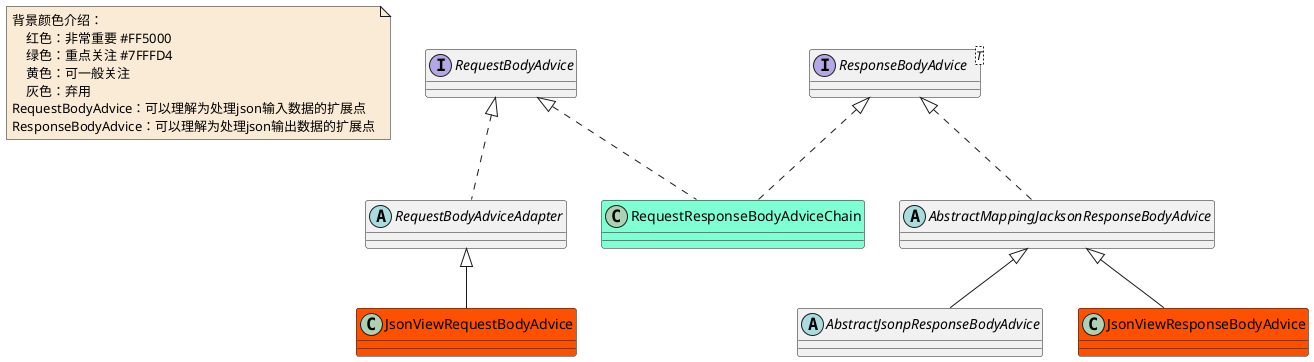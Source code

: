 @startuml

note  as N1 #FAEBD7
    背景颜色介绍：
        红色：非常重要 #FF5000
        绿色：重点关注 #7FFFD4
        黄色：可一般关注
        灰色：弃用
    RequestBodyAdvice：可以理解为处理json输入数据的扩展点
    ResponseBodyAdvice：可以理解为处理json输出数据的扩展点
end note

interface RequestBodyAdvice
class JsonViewRequestBodyAdvice #FF5000
abstract class RequestBodyAdviceAdapter
class RequestResponseBodyAdviceChain #7FFFD4




interface ResponseBodyAdvice<T>
abstract class AbstractJsonpResponseBodyAdvice
abstract class AbstractMappingJacksonResponseBodyAdvice
class JsonViewResponseBodyAdvice #FF5000

AbstractMappingJacksonResponseBodyAdvice <|-- AbstractJsonpResponseBodyAdvice
AbstractMappingJacksonResponseBodyAdvice <|-- JsonViewResponseBodyAdvice

RequestBodyAdvice <|.. RequestBodyAdviceAdapter
RequestBodyAdvice <|.. RequestResponseBodyAdviceChain


RequestBodyAdviceAdapter <|-- JsonViewRequestBodyAdvice

ResponseBodyAdvice <|.. AbstractMappingJacksonResponseBodyAdvice
ResponseBodyAdvice <|.. RequestResponseBodyAdviceChain

@enduml